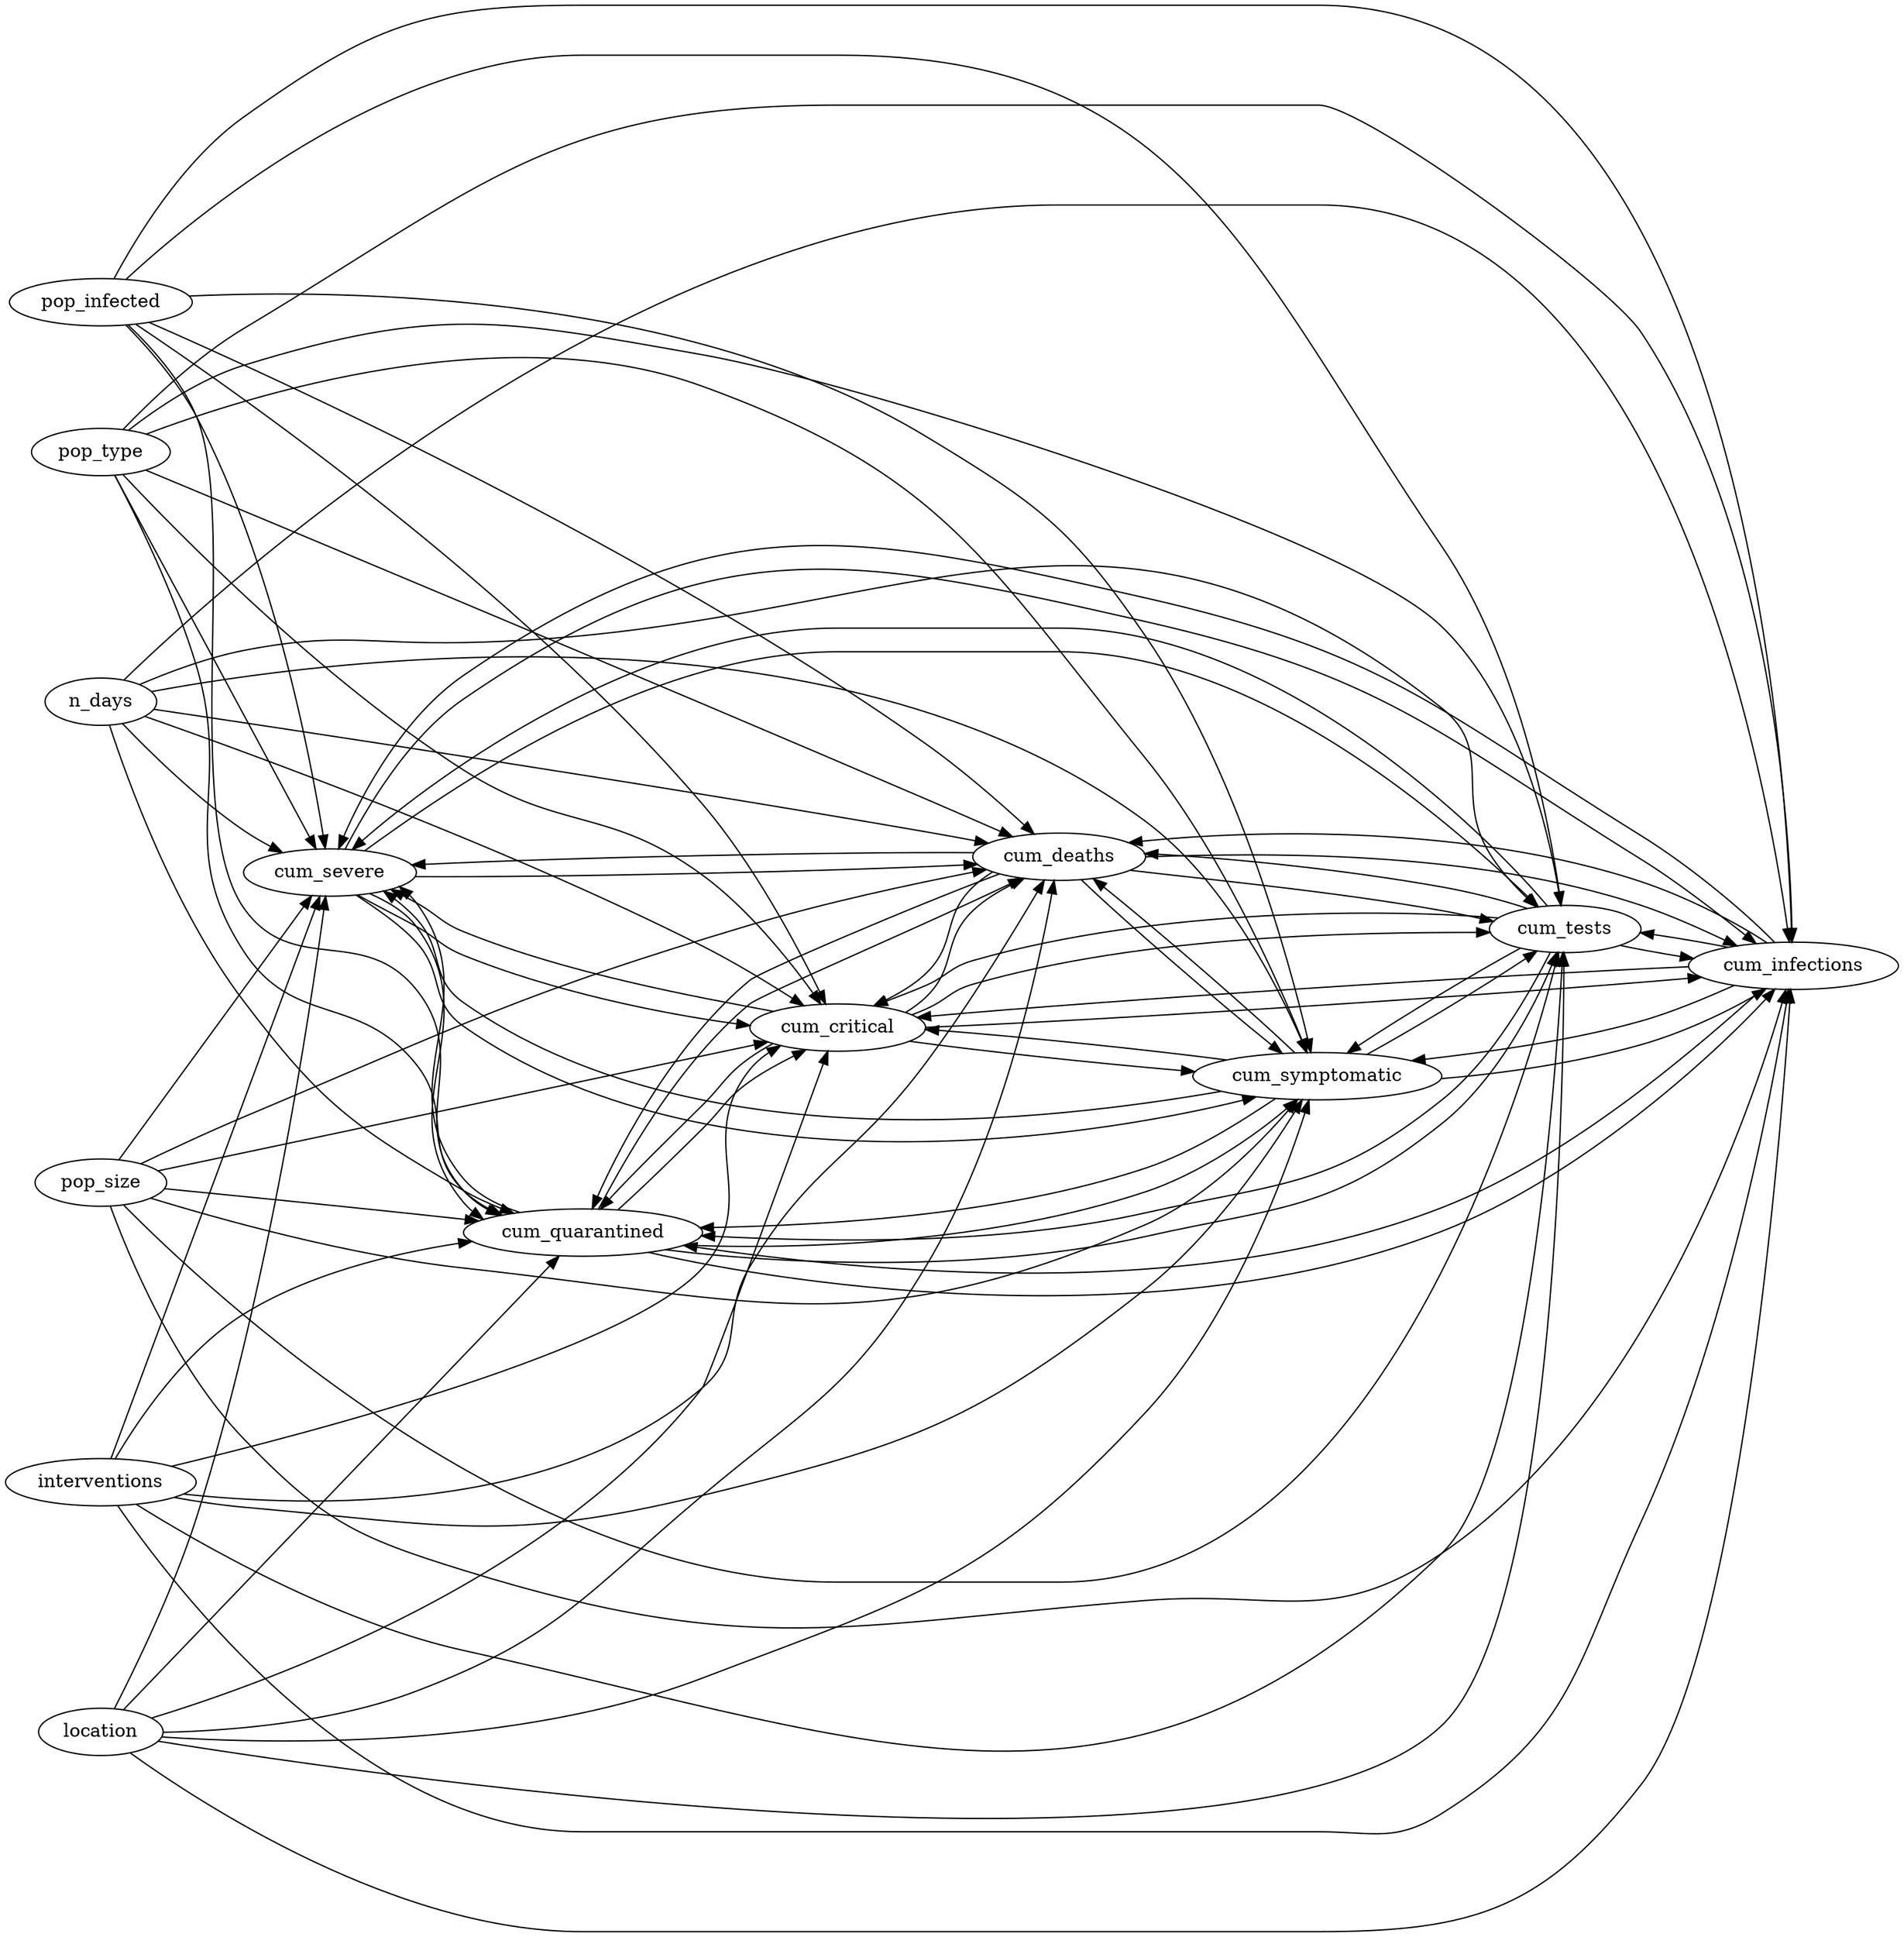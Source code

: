 digraph "" {
	graph [newrank=True,
		rankdir=LR
	];
	pop_type -> cum_severe;
	pop_type -> cum_quarantined;
	pop_type -> cum_critical;
	pop_type -> cum_deaths;
	pop_type -> cum_symptomatic;
	pop_type -> cum_tests;
	pop_type -> cum_infections;
	cum_severe -> cum_quarantined;
	cum_severe -> cum_critical;
	cum_severe -> cum_deaths;
	cum_severe -> cum_symptomatic;
	cum_severe -> cum_tests;
	cum_severe -> cum_infections;
	pop_size -> cum_severe;
	pop_size -> cum_quarantined;
	pop_size -> cum_critical;
	pop_size -> cum_deaths;
	pop_size -> cum_symptomatic;
	pop_size -> cum_tests;
	pop_size -> cum_infections;
	pop_infected -> cum_severe;
	pop_infected -> cum_quarantined;
	pop_infected -> cum_critical;
	pop_infected -> cum_deaths;
	pop_infected -> cum_symptomatic;
	pop_infected -> cum_tests;
	pop_infected -> cum_infections;
	interventions -> cum_severe;
	interventions -> cum_quarantined;
	interventions -> cum_critical;
	interventions -> cum_deaths;
	interventions -> cum_symptomatic;
	interventions -> cum_tests;
	interventions -> cum_infections;
	location -> cum_severe;
	location -> cum_quarantined;
	location -> cum_critical;
	location -> cum_deaths;
	location -> cum_symptomatic;
	location -> cum_tests;
	location -> cum_infections;
	n_days -> cum_severe;
	n_days -> cum_quarantined;
	n_days -> cum_critical;
	n_days -> cum_deaths;
	n_days -> cum_symptomatic;
	n_days -> cum_tests;
	n_days -> cum_infections;
	cum_quarantined -> cum_severe;
	cum_quarantined -> cum_critical;
	cum_quarantined -> cum_deaths;
	cum_quarantined -> cum_symptomatic;
	cum_quarantined -> cum_tests;
	cum_quarantined -> cum_infections;
	cum_critical -> cum_severe;
	cum_critical -> cum_quarantined;
	cum_critical -> cum_deaths;
	cum_critical -> cum_symptomatic;
	cum_critical -> cum_tests;
	cum_critical -> cum_infections;
	cum_deaths -> cum_severe;
	cum_deaths -> cum_quarantined;
	cum_deaths -> cum_critical;
	cum_deaths -> cum_symptomatic;
	cum_deaths -> cum_tests;
	cum_deaths -> cum_infections;
	cum_symptomatic -> cum_severe;
	cum_symptomatic -> cum_quarantined;
	cum_symptomatic -> cum_critical;
	cum_symptomatic -> cum_deaths;
	cum_symptomatic -> cum_tests;
	cum_symptomatic -> cum_infections;
	cum_tests -> cum_severe;
	cum_tests -> cum_quarantined;
	cum_tests -> cum_critical;
	cum_tests -> cum_deaths;
	cum_tests -> cum_symptomatic;
	cum_tests -> cum_infections;
	cum_infections -> cum_severe;
	cum_infections -> cum_quarantined;
	cum_infections -> cum_critical;
	cum_infections -> cum_deaths;
	cum_infections -> cum_symptomatic;
	cum_infections -> cum_tests;
}
